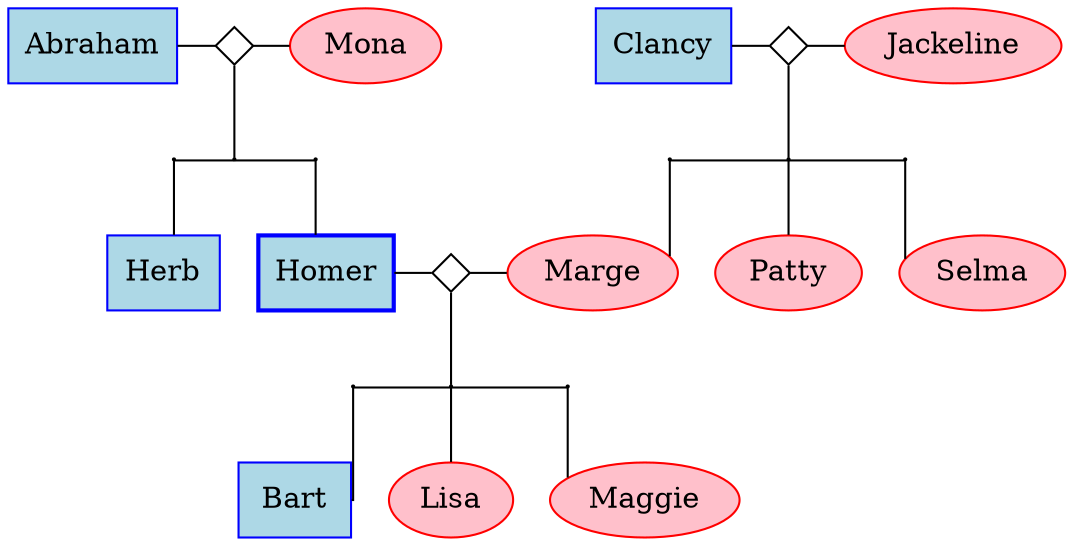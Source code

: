 digraph G {
  edge [dir=none];
  node [shape=box];
  graph [splines=ortho];

  "Herb"      [shape=box, regular=0, color="blue", style="filled" fillcolor="lightblue"] ;
  "Homer"     [shape=box, regular=0, color="blue", style="bold, filled" fillcolor="lightblue"] ;
  "Marge"     [shape=oval, regular=0, color="red", style="filled" fillcolor="pink"] ;
  "Clancy"    [shape=box, regular=0, color="blue", style="filled" fillcolor="lightblue"] ;
  "Jackeline" [shape=oval, regular=0, color="red", style="filled" fillcolor="pink"] ;
  "Abraham"   [shape=box, regular=0, color="blue", style="filled" fillcolor="lightblue"] ;
  "Mona"      [shape=oval, regular=0, color="red", style="filled" fillcolor="pink"] ;
  "Patty"     [shape=oval, regular=0, color="red", style="filled" fillcolor="pink"] ;
  "Selma"     [shape=oval, regular=0, color="red", style="filled" fillcolor="pink"] ;
  "Bart"      [shape=box, regular=0, color="blue", style="filled" fillcolor="lightblue"] ;
  "Lisa"      [shape=oval, regular=0, color="red", style="filled" fillcolor="pink"] ;
  "Maggie"    [shape=oval, regular=0, color="red", style="filled" fillcolor="pink"] ;

  a1 [shape=diamond,label="",height=0.25,width=0.25];
  b1 [shape=circle,label="",height=0.01,width=0.01];
  b2 [shape=circle,label="",height=0.01,width=0.01];
  b3 [shape=circle,label="",height=0.01,width=0.01];
  {rank=same; Abraham -> a1 -> Mona};
  {rank=same; b1 -> b2 -> b3};
  {rank=same; Herb; Homer};
  a1 -> b2
  b1 -> Herb
  b3 -> Homer

  p1 [shape=diamond,label="",height=0.25,width=0.25];
  q1 [shape=circle,label="",height=0.01,width=0.01];
  q2 [shape=circle,label="",height=0.01,width=0.01];
  q3 [shape=circle,label="",height=0.01,width=0.01];
  {rank=same; Homer -> p1 -> Marge};
  {rank=same; q1 -> q2 -> q3};
  {rank=same; Bart; Lisa; Maggie};
  p1 -> q2;
  q1 -> Bart;
  q2 -> Lisa;
  q3 -> Maggie;

  x1 [shape=diamond,label="",height=0.25,width=0.25];
  y1 [shape=circle,label="",height=0.01,width=0.01];
  y2 [shape=circle,label="",height=0.01,width=0.01];
  y3 [shape=circle,label="",height=0.01,width=0.01];
  {rank=same; Clancy -> x1 -> Jackeline};
  {rank=same; y1 -> y2 -> y3};
  {rank=same; Patty; Selma; Marge};
  x1 -> y2;
  y1 -> Marge;
  y2 -> Patty;
  y3 -> Selma;
}